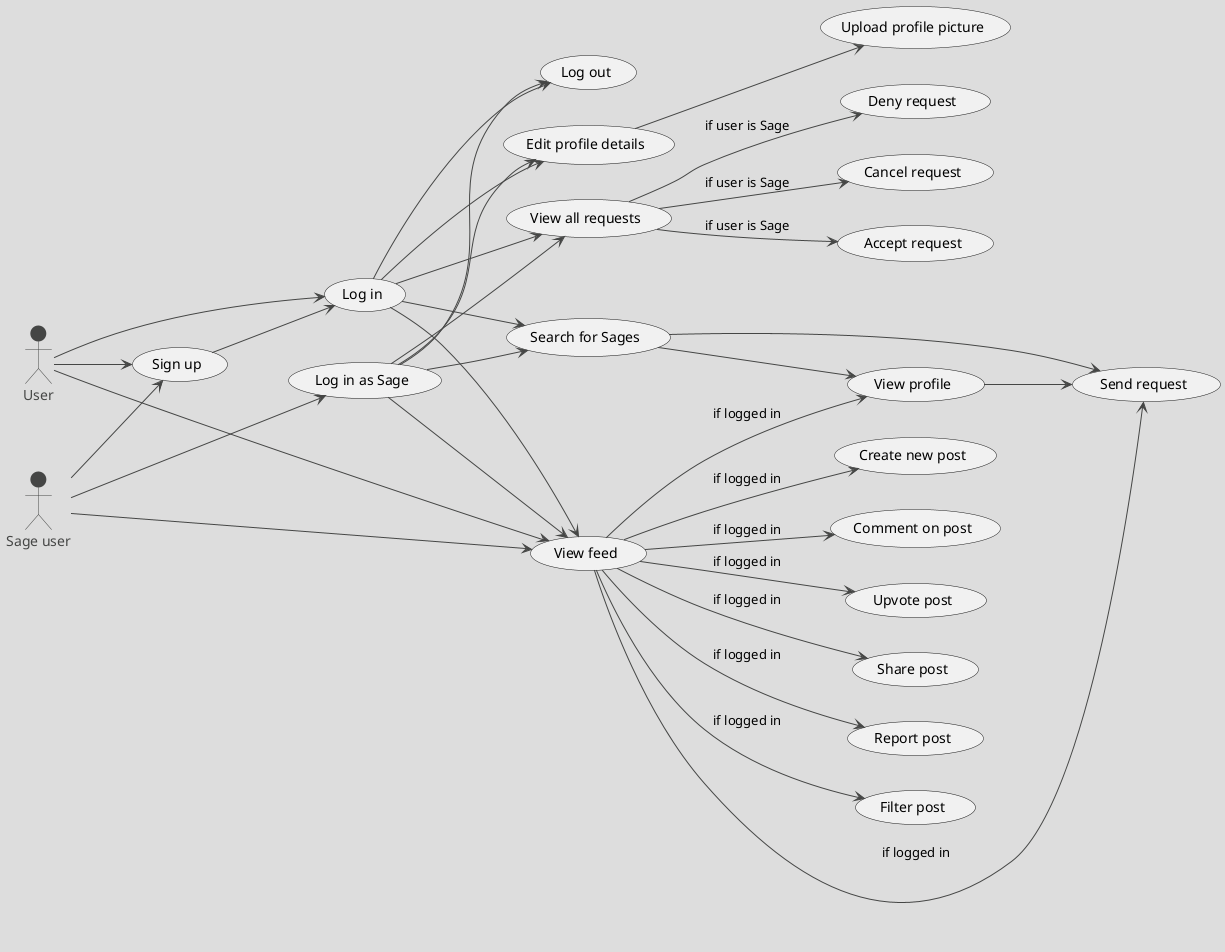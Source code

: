 @startuml sage_use_cases
!theme toy
left to right direction
actor :User: as publicUser
actor :Sage user: as sage

"Sign up" as (signup)
"Log in" as (login)
"Log in as Sage" as (loginAsSage)
"Log out" as (logout)
"Send request" as (sendReq)
"Cancel request" as (cancelReq)
"Accept request" as (acceptReq)
"Deny request" as (denyReq)
"Edit profile details" as (editProfile)
"Upload profile picture" as (uploadProfilePicture)
"View profile" as (viewProfile)
"Search for Sages" as (search)
"View feed" as (viewFeed)
"Create new post" as (createPost)
"Comment on post" as (comment)
"Upvote post" as (upvotePost)
"Share post" as (sharePost)
"Report post" as (reportPost)
"Filter post" as (filterPost)
"View all requests" as (viewReqs)

(signup) --> (login)
(login) --> (logout)
(loginAsSage) --> (logout)


publicUser --> (signup)
publicUser --> (login)
publicUser --> (viewFeed)

sage --> (signup)
sage --> (loginAsSage)
sage --> (viewFeed)

(login) --> (editProfile)
(login) --> (search)
(login) --> (viewFeed)
(login) --> (viewReqs)

(loginAsSage) --> (editProfile)
(loginAsSage) --> (search)
(loginAsSage) --> (viewFeed)
(loginAsSage) --> (viewReqs)
(viewReqs) --> (acceptReq)      : "if user is Sage"
(viewReqs) --> (denyReq)      : "if user is Sage"
(editProfile) --> (uploadProfilePicture)


(search) --> (viewProfile)
(viewFeed) --> (viewProfile) : "if logged in"
(viewFeed) --> (createPost) : "if logged in"
(viewFeed) --> (comment) : "if logged in"
(viewFeed) --> (upvotePost) : "if logged in"
(viewFeed) --> (sharePost) : "if logged in"
(viewFeed) --> (reportPost) : "if logged in"
(viewFeed) --> (filterPost) : "if logged in"
(viewFeed) --> (sendReq) : "if logged in"
(viewProfile) --> (sendReq)
(search) --> (sendReq)
(viewReqs) --> (cancelReq) : "if user is Sage"




@enduml
